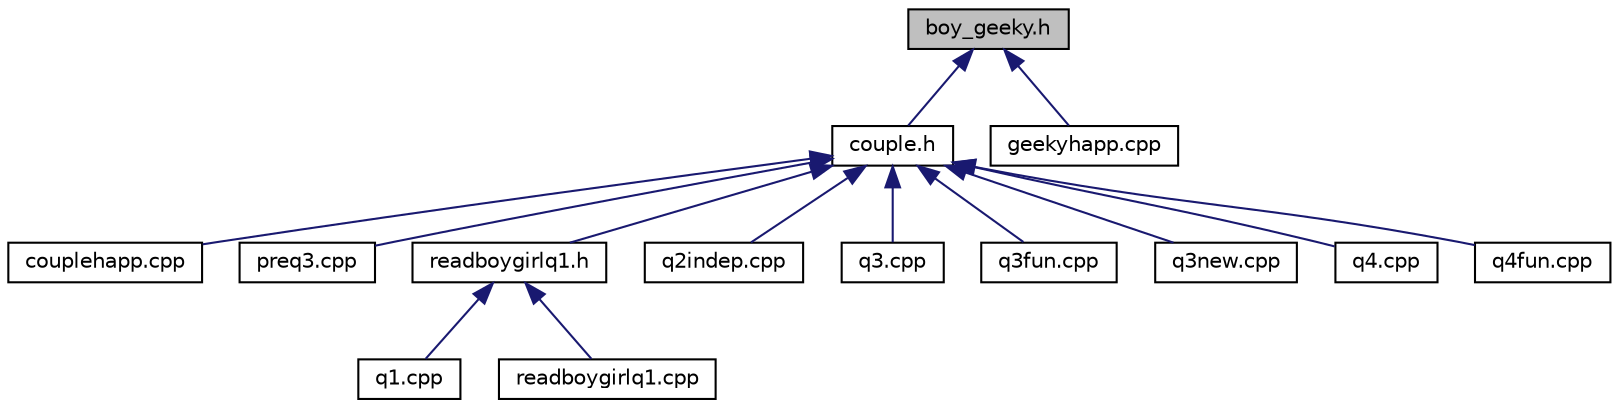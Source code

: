 digraph "boy_geeky.h"
{
  edge [fontname="Helvetica",fontsize="10",labelfontname="Helvetica",labelfontsize="10"];
  node [fontname="Helvetica",fontsize="10",shape=record];
  Node1 [label="boy_geeky.h",height=0.2,width=0.4,color="black", fillcolor="grey75", style="filled", fontcolor="black"];
  Node1 -> Node2 [dir="back",color="midnightblue",fontsize="10",style="solid",fontname="Helvetica"];
  Node2 [label="couple.h",height=0.2,width=0.4,color="black", fillcolor="white", style="filled",URL="$couple_8h.html"];
  Node2 -> Node3 [dir="back",color="midnightblue",fontsize="10",style="solid",fontname="Helvetica"];
  Node3 [label="couplehapp.cpp",height=0.2,width=0.4,color="black", fillcolor="white", style="filled",URL="$couplehapp_8cpp.html"];
  Node2 -> Node4 [dir="back",color="midnightblue",fontsize="10",style="solid",fontname="Helvetica"];
  Node4 [label="preq3.cpp",height=0.2,width=0.4,color="black", fillcolor="white", style="filled",URL="$preq3_8cpp.html"];
  Node2 -> Node5 [dir="back",color="midnightblue",fontsize="10",style="solid",fontname="Helvetica"];
  Node5 [label="readboygirlq1.h",height=0.2,width=0.4,color="black", fillcolor="white", style="filled",URL="$readboygirlq1_8h.html"];
  Node5 -> Node6 [dir="back",color="midnightblue",fontsize="10",style="solid",fontname="Helvetica"];
  Node6 [label="q1.cpp",height=0.2,width=0.4,color="black", fillcolor="white", style="filled",URL="$q1_8cpp.html"];
  Node5 -> Node7 [dir="back",color="midnightblue",fontsize="10",style="solid",fontname="Helvetica"];
  Node7 [label="readboygirlq1.cpp",height=0.2,width=0.4,color="black", fillcolor="white", style="filled",URL="$readboygirlq1_8cpp.html"];
  Node2 -> Node8 [dir="back",color="midnightblue",fontsize="10",style="solid",fontname="Helvetica"];
  Node8 [label="q2indep.cpp",height=0.2,width=0.4,color="black", fillcolor="white", style="filled",URL="$q2indep_8cpp.html"];
  Node2 -> Node9 [dir="back",color="midnightblue",fontsize="10",style="solid",fontname="Helvetica"];
  Node9 [label="q3.cpp",height=0.2,width=0.4,color="black", fillcolor="white", style="filled",URL="$q3_8cpp.html"];
  Node2 -> Node10 [dir="back",color="midnightblue",fontsize="10",style="solid",fontname="Helvetica"];
  Node10 [label="q3fun.cpp",height=0.2,width=0.4,color="black", fillcolor="white", style="filled",URL="$q3fun_8cpp.html"];
  Node2 -> Node11 [dir="back",color="midnightblue",fontsize="10",style="solid",fontname="Helvetica"];
  Node11 [label="q3new.cpp",height=0.2,width=0.4,color="black", fillcolor="white", style="filled",URL="$q3new_8cpp.html"];
  Node2 -> Node12 [dir="back",color="midnightblue",fontsize="10",style="solid",fontname="Helvetica"];
  Node12 [label="q4.cpp",height=0.2,width=0.4,color="black", fillcolor="white", style="filled",URL="$q4_8cpp.html"];
  Node2 -> Node13 [dir="back",color="midnightblue",fontsize="10",style="solid",fontname="Helvetica"];
  Node13 [label="q4fun.cpp",height=0.2,width=0.4,color="black", fillcolor="white", style="filled",URL="$q4fun_8cpp.html"];
  Node1 -> Node14 [dir="back",color="midnightblue",fontsize="10",style="solid",fontname="Helvetica"];
  Node14 [label="geekyhapp.cpp",height=0.2,width=0.4,color="black", fillcolor="white", style="filled",URL="$geekyhapp_8cpp.html"];
}

